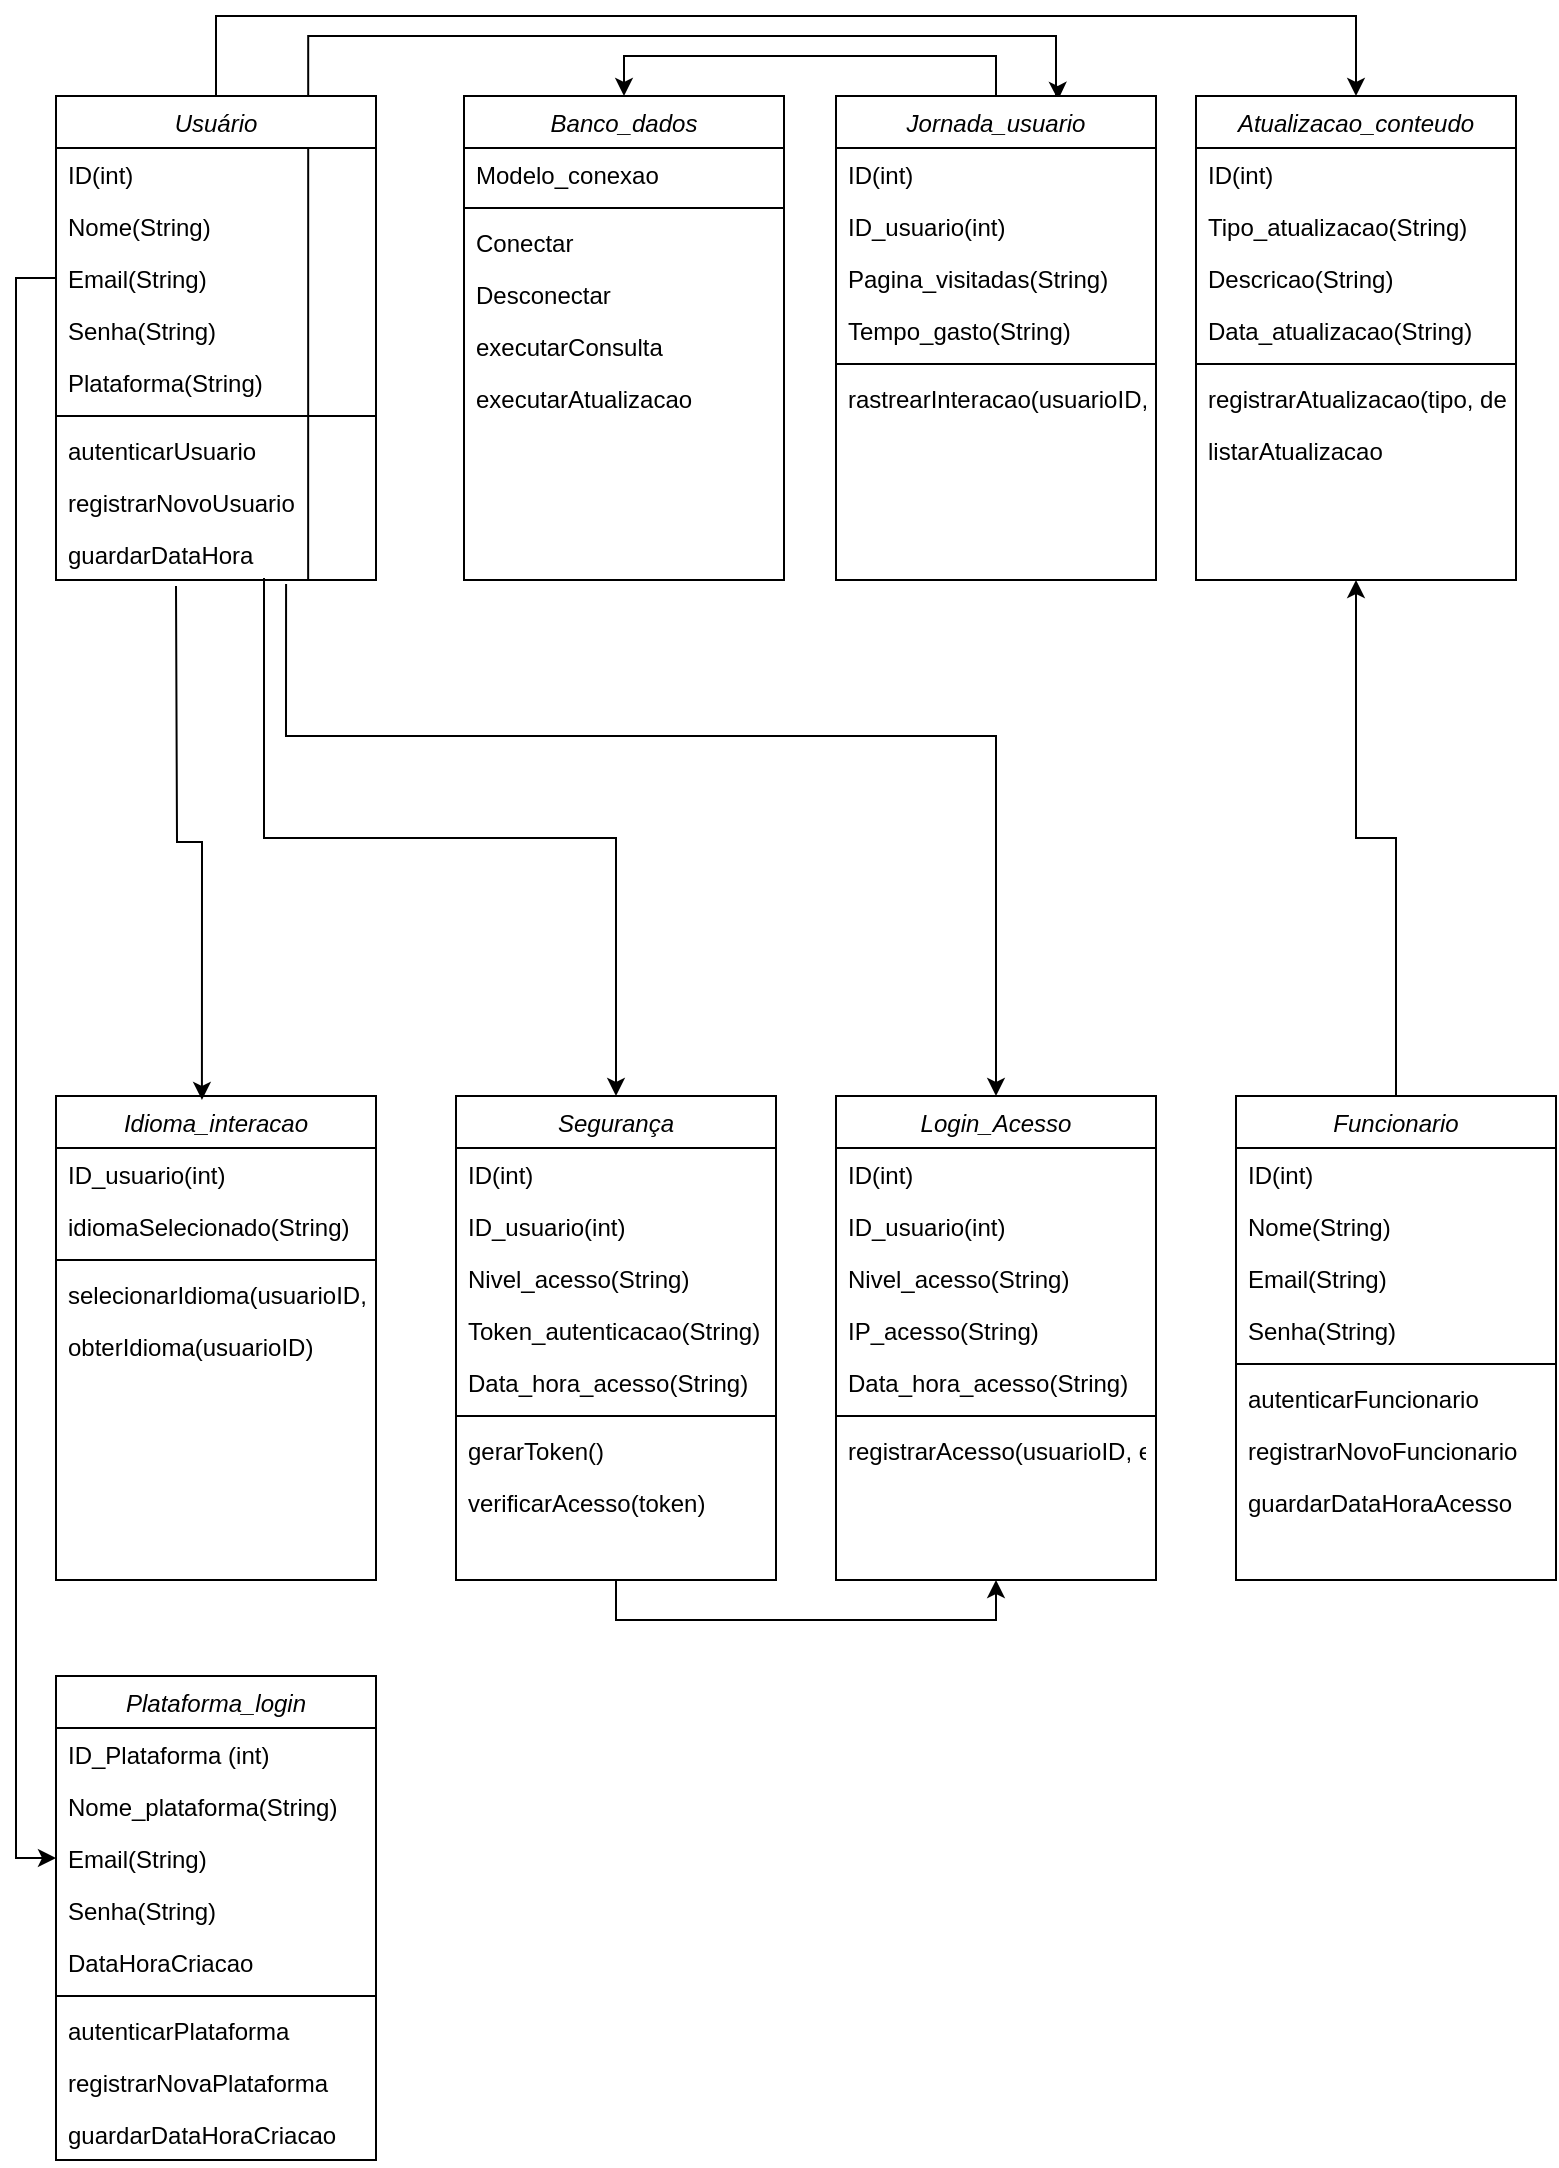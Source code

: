 <mxfile version="22.0.2" type="device">
  <diagram id="C5RBs43oDa-KdzZeNtuy" name="Page-1">
    <mxGraphModel dx="1912" dy="1125" grid="1" gridSize="10" guides="1" tooltips="1" connect="1" arrows="1" fold="1" page="1" pageScale="1" pageWidth="827" pageHeight="1169" math="0" shadow="0">
      <root>
        <mxCell id="WIyWlLk6GJQsqaUBKTNV-0" />
        <mxCell id="WIyWlLk6GJQsqaUBKTNV-1" parent="WIyWlLk6GJQsqaUBKTNV-0" />
        <mxCell id="vO6bte5P6fVaf8OraEw8-71" style="edgeStyle=orthogonalEdgeStyle;rounded=0;orthogonalLoop=1;jettySize=auto;html=1;entryX=0.5;entryY=0;entryDx=0;entryDy=0;exitX=0.5;exitY=0;exitDx=0;exitDy=0;" edge="1" parent="WIyWlLk6GJQsqaUBKTNV-1" source="zkfFHV4jXpPFQw0GAbJ--0" target="vO6bte5P6fVaf8OraEw8-35">
          <mxGeometry relative="1" as="geometry">
            <Array as="points">
              <mxPoint x="130" y="30" />
              <mxPoint x="700" y="30" />
            </Array>
          </mxGeometry>
        </mxCell>
        <mxCell id="vO6bte5P6fVaf8OraEw8-72" style="edgeStyle=orthogonalEdgeStyle;rounded=0;orthogonalLoop=1;jettySize=auto;html=1;entryX=0.694;entryY=0.008;entryDx=0;entryDy=0;exitX=0.788;exitY=1;exitDx=0;exitDy=0;exitPerimeter=0;entryPerimeter=0;" edge="1" parent="WIyWlLk6GJQsqaUBKTNV-1" source="vO6bte5P6fVaf8OraEw8-12" target="vO6bte5P6fVaf8OraEw8-25">
          <mxGeometry relative="1" as="geometry">
            <Array as="points">
              <mxPoint x="176" y="40" />
              <mxPoint x="550" y="40" />
              <mxPoint x="550" y="70" />
              <mxPoint x="551" y="70" />
            </Array>
          </mxGeometry>
        </mxCell>
        <mxCell id="vO6bte5P6fVaf8OraEw8-74" style="edgeStyle=orthogonalEdgeStyle;rounded=0;orthogonalLoop=1;jettySize=auto;html=1;entryX=0.5;entryY=0;entryDx=0;entryDy=0;exitX=0.65;exitY=0.962;exitDx=0;exitDy=0;exitPerimeter=0;" edge="1" parent="WIyWlLk6GJQsqaUBKTNV-1" source="vO6bte5P6fVaf8OraEw8-12" target="vO6bte5P6fVaf8OraEw8-53">
          <mxGeometry relative="1" as="geometry" />
        </mxCell>
        <mxCell id="vO6bte5P6fVaf8OraEw8-77" style="edgeStyle=orthogonalEdgeStyle;rounded=0;orthogonalLoop=1;jettySize=auto;html=1;entryX=0.5;entryY=0;entryDx=0;entryDy=0;exitX=0.719;exitY=1.077;exitDx=0;exitDy=0;exitPerimeter=0;" edge="1" parent="WIyWlLk6GJQsqaUBKTNV-1" source="vO6bte5P6fVaf8OraEw8-12" target="vO6bte5P6fVaf8OraEw8-62">
          <mxGeometry relative="1" as="geometry">
            <Array as="points">
              <mxPoint x="165" y="390" />
              <mxPoint x="520" y="390" />
            </Array>
          </mxGeometry>
        </mxCell>
        <mxCell id="zkfFHV4jXpPFQw0GAbJ--0" value="Usuário" style="swimlane;fontStyle=2;align=center;verticalAlign=top;childLayout=stackLayout;horizontal=1;startSize=26;horizontalStack=0;resizeParent=1;resizeLast=0;collapsible=1;marginBottom=0;rounded=0;shadow=0;strokeWidth=1;" parent="WIyWlLk6GJQsqaUBKTNV-1" vertex="1">
          <mxGeometry x="50" y="70" width="160" height="242" as="geometry">
            <mxRectangle x="220" y="120" width="160" height="26" as="alternateBounds" />
          </mxGeometry>
        </mxCell>
        <mxCell id="zkfFHV4jXpPFQw0GAbJ--1" value="ID(int)" style="text;align=left;verticalAlign=top;spacingLeft=4;spacingRight=4;overflow=hidden;rotatable=0;points=[[0,0.5],[1,0.5]];portConstraint=eastwest;" parent="zkfFHV4jXpPFQw0GAbJ--0" vertex="1">
          <mxGeometry y="26" width="160" height="26" as="geometry" />
        </mxCell>
        <mxCell id="zkfFHV4jXpPFQw0GAbJ--2" value="Nome(String)" style="text;align=left;verticalAlign=top;spacingLeft=4;spacingRight=4;overflow=hidden;rotatable=0;points=[[0,0.5],[1,0.5]];portConstraint=eastwest;rounded=0;shadow=0;html=0;" parent="zkfFHV4jXpPFQw0GAbJ--0" vertex="1">
          <mxGeometry y="52" width="160" height="26" as="geometry" />
        </mxCell>
        <mxCell id="zkfFHV4jXpPFQw0GAbJ--3" value="Email(String)" style="text;align=left;verticalAlign=top;spacingLeft=4;spacingRight=4;overflow=hidden;rotatable=0;points=[[0,0.5],[1,0.5]];portConstraint=eastwest;rounded=0;shadow=0;html=0;" parent="zkfFHV4jXpPFQw0GAbJ--0" vertex="1">
          <mxGeometry y="78" width="160" height="26" as="geometry" />
        </mxCell>
        <mxCell id="zkfFHV4jXpPFQw0GAbJ--5" value="Senha(String)" style="text;align=left;verticalAlign=top;spacingLeft=4;spacingRight=4;overflow=hidden;rotatable=0;points=[[0,0.5],[1,0.5]];portConstraint=eastwest;" parent="zkfFHV4jXpPFQw0GAbJ--0" vertex="1">
          <mxGeometry y="104" width="160" height="26" as="geometry" />
        </mxCell>
        <mxCell id="vO6bte5P6fVaf8OraEw8-0" value="Plataforma(String)" style="text;align=left;verticalAlign=top;spacingLeft=4;spacingRight=4;overflow=hidden;rotatable=0;points=[[0,0.5],[1,0.5]];portConstraint=eastwest;" vertex="1" parent="zkfFHV4jXpPFQw0GAbJ--0">
          <mxGeometry y="130" width="160" height="26" as="geometry" />
        </mxCell>
        <mxCell id="zkfFHV4jXpPFQw0GAbJ--4" value="" style="line;html=1;strokeWidth=1;align=left;verticalAlign=middle;spacingTop=-1;spacingLeft=3;spacingRight=3;rotatable=0;labelPosition=right;points=[];portConstraint=eastwest;" parent="zkfFHV4jXpPFQw0GAbJ--0" vertex="1">
          <mxGeometry y="156" width="160" height="8" as="geometry" />
        </mxCell>
        <mxCell id="vO6bte5P6fVaf8OraEw8-1" value="autenticarUsuario" style="text;align=left;verticalAlign=top;spacingLeft=4;spacingRight=4;overflow=hidden;rotatable=0;points=[[0,0.5],[1,0.5]];portConstraint=eastwest;" vertex="1" parent="zkfFHV4jXpPFQw0GAbJ--0">
          <mxGeometry y="164" width="160" height="26" as="geometry" />
        </mxCell>
        <mxCell id="vO6bte5P6fVaf8OraEw8-2" value="registrarNovoUsuario" style="text;align=left;verticalAlign=top;spacingLeft=4;spacingRight=4;overflow=hidden;rotatable=0;points=[[0,0.5],[1,0.5]];portConstraint=eastwest;" vertex="1" parent="zkfFHV4jXpPFQw0GAbJ--0">
          <mxGeometry y="190" width="160" height="26" as="geometry" />
        </mxCell>
        <mxCell id="vO6bte5P6fVaf8OraEw8-12" value="guardarDataHora" style="text;align=left;verticalAlign=top;spacingLeft=4;spacingRight=4;overflow=hidden;rotatable=0;points=[[0,0.5],[1,0.5]];portConstraint=eastwest;" vertex="1" parent="zkfFHV4jXpPFQw0GAbJ--0">
          <mxGeometry y="216" width="160" height="26" as="geometry" />
        </mxCell>
        <mxCell id="vO6bte5P6fVaf8OraEw8-13" value="Banco_dados" style="swimlane;fontStyle=2;align=center;verticalAlign=top;childLayout=stackLayout;horizontal=1;startSize=26;horizontalStack=0;resizeParent=1;resizeLast=0;collapsible=1;marginBottom=0;rounded=0;shadow=0;strokeWidth=1;" vertex="1" parent="WIyWlLk6GJQsqaUBKTNV-1">
          <mxGeometry x="254" y="70" width="160" height="242" as="geometry">
            <mxRectangle x="220" y="120" width="160" height="26" as="alternateBounds" />
          </mxGeometry>
        </mxCell>
        <mxCell id="vO6bte5P6fVaf8OraEw8-14" value="Modelo_conexao" style="text;align=left;verticalAlign=top;spacingLeft=4;spacingRight=4;overflow=hidden;rotatable=0;points=[[0,0.5],[1,0.5]];portConstraint=eastwest;" vertex="1" parent="vO6bte5P6fVaf8OraEw8-13">
          <mxGeometry y="26" width="160" height="26" as="geometry" />
        </mxCell>
        <mxCell id="vO6bte5P6fVaf8OraEw8-19" value="" style="line;html=1;strokeWidth=1;align=left;verticalAlign=middle;spacingTop=-1;spacingLeft=3;spacingRight=3;rotatable=0;labelPosition=right;points=[];portConstraint=eastwest;" vertex="1" parent="vO6bte5P6fVaf8OraEw8-13">
          <mxGeometry y="52" width="160" height="8" as="geometry" />
        </mxCell>
        <mxCell id="vO6bte5P6fVaf8OraEw8-20" value="Conectar" style="text;align=left;verticalAlign=top;spacingLeft=4;spacingRight=4;overflow=hidden;rotatable=0;points=[[0,0.5],[1,0.5]];portConstraint=eastwest;" vertex="1" parent="vO6bte5P6fVaf8OraEw8-13">
          <mxGeometry y="60" width="160" height="26" as="geometry" />
        </mxCell>
        <mxCell id="vO6bte5P6fVaf8OraEw8-21" value="Desconectar" style="text;align=left;verticalAlign=top;spacingLeft=4;spacingRight=4;overflow=hidden;rotatable=0;points=[[0,0.5],[1,0.5]];portConstraint=eastwest;" vertex="1" parent="vO6bte5P6fVaf8OraEw8-13">
          <mxGeometry y="86" width="160" height="26" as="geometry" />
        </mxCell>
        <mxCell id="vO6bte5P6fVaf8OraEw8-22" value="executarConsulta" style="text;align=left;verticalAlign=top;spacingLeft=4;spacingRight=4;overflow=hidden;rotatable=0;points=[[0,0.5],[1,0.5]];portConstraint=eastwest;" vertex="1" parent="vO6bte5P6fVaf8OraEw8-13">
          <mxGeometry y="112" width="160" height="26" as="geometry" />
        </mxCell>
        <mxCell id="vO6bte5P6fVaf8OraEw8-23" value="executarAtualizacao" style="text;align=left;verticalAlign=top;spacingLeft=4;spacingRight=4;overflow=hidden;rotatable=0;points=[[0,0.5],[1,0.5]];portConstraint=eastwest;" vertex="1" parent="vO6bte5P6fVaf8OraEw8-13">
          <mxGeometry y="138" width="160" height="26" as="geometry" />
        </mxCell>
        <mxCell id="vO6bte5P6fVaf8OraEw8-76" style="edgeStyle=orthogonalEdgeStyle;rounded=0;orthogonalLoop=1;jettySize=auto;html=1;entryX=0.5;entryY=0;entryDx=0;entryDy=0;exitX=0.5;exitY=0;exitDx=0;exitDy=0;" edge="1" parent="WIyWlLk6GJQsqaUBKTNV-1" source="vO6bte5P6fVaf8OraEw8-25" target="vO6bte5P6fVaf8OraEw8-13">
          <mxGeometry relative="1" as="geometry" />
        </mxCell>
        <mxCell id="vO6bte5P6fVaf8OraEw8-25" value="Jornada_usuario" style="swimlane;fontStyle=2;align=center;verticalAlign=top;childLayout=stackLayout;horizontal=1;startSize=26;horizontalStack=0;resizeParent=1;resizeLast=0;collapsible=1;marginBottom=0;rounded=0;shadow=0;strokeWidth=1;" vertex="1" parent="WIyWlLk6GJQsqaUBKTNV-1">
          <mxGeometry x="440" y="70" width="160" height="242" as="geometry">
            <mxRectangle x="220" y="120" width="160" height="26" as="alternateBounds" />
          </mxGeometry>
        </mxCell>
        <mxCell id="vO6bte5P6fVaf8OraEw8-26" value="ID(int)" style="text;align=left;verticalAlign=top;spacingLeft=4;spacingRight=4;overflow=hidden;rotatable=0;points=[[0,0.5],[1,0.5]];portConstraint=eastwest;" vertex="1" parent="vO6bte5P6fVaf8OraEw8-25">
          <mxGeometry y="26" width="160" height="26" as="geometry" />
        </mxCell>
        <mxCell id="vO6bte5P6fVaf8OraEw8-32" value="ID_usuario(int)" style="text;align=left;verticalAlign=top;spacingLeft=4;spacingRight=4;overflow=hidden;rotatable=0;points=[[0,0.5],[1,0.5]];portConstraint=eastwest;" vertex="1" parent="vO6bte5P6fVaf8OraEw8-25">
          <mxGeometry y="52" width="160" height="26" as="geometry" />
        </mxCell>
        <mxCell id="vO6bte5P6fVaf8OraEw8-33" value="Pagina_visitadas(String)" style="text;align=left;verticalAlign=top;spacingLeft=4;spacingRight=4;overflow=hidden;rotatable=0;points=[[0,0.5],[1,0.5]];portConstraint=eastwest;" vertex="1" parent="vO6bte5P6fVaf8OraEw8-25">
          <mxGeometry y="78" width="160" height="26" as="geometry" />
        </mxCell>
        <mxCell id="vO6bte5P6fVaf8OraEw8-34" value="Tempo_gasto(String)" style="text;align=left;verticalAlign=top;spacingLeft=4;spacingRight=4;overflow=hidden;rotatable=0;points=[[0,0.5],[1,0.5]];portConstraint=eastwest;" vertex="1" parent="vO6bte5P6fVaf8OraEw8-25">
          <mxGeometry y="104" width="160" height="26" as="geometry" />
        </mxCell>
        <mxCell id="vO6bte5P6fVaf8OraEw8-27" value="" style="line;html=1;strokeWidth=1;align=left;verticalAlign=middle;spacingTop=-1;spacingLeft=3;spacingRight=3;rotatable=0;labelPosition=right;points=[];portConstraint=eastwest;" vertex="1" parent="vO6bte5P6fVaf8OraEw8-25">
          <mxGeometry y="130" width="160" height="8" as="geometry" />
        </mxCell>
        <mxCell id="vO6bte5P6fVaf8OraEw8-28" value="rastrearInteracao(usuarioID, paginaVisitada, tempoGasto)" style="text;align=left;verticalAlign=top;spacingLeft=4;spacingRight=4;overflow=hidden;rotatable=0;points=[[0,0.5],[1,0.5]];portConstraint=eastwest;" vertex="1" parent="vO6bte5P6fVaf8OraEw8-25">
          <mxGeometry y="138" width="160" height="26" as="geometry" />
        </mxCell>
        <mxCell id="vO6bte5P6fVaf8OraEw8-35" value="Atualizacao_conteudo" style="swimlane;fontStyle=2;align=center;verticalAlign=top;childLayout=stackLayout;horizontal=1;startSize=26;horizontalStack=0;resizeParent=1;resizeLast=0;collapsible=1;marginBottom=0;rounded=0;shadow=0;strokeWidth=1;" vertex="1" parent="WIyWlLk6GJQsqaUBKTNV-1">
          <mxGeometry x="620" y="70" width="160" height="242" as="geometry">
            <mxRectangle x="220" y="120" width="160" height="26" as="alternateBounds" />
          </mxGeometry>
        </mxCell>
        <mxCell id="vO6bte5P6fVaf8OraEw8-36" value="ID(int)" style="text;align=left;verticalAlign=top;spacingLeft=4;spacingRight=4;overflow=hidden;rotatable=0;points=[[0,0.5],[1,0.5]];portConstraint=eastwest;" vertex="1" parent="vO6bte5P6fVaf8OraEw8-35">
          <mxGeometry y="26" width="160" height="26" as="geometry" />
        </mxCell>
        <mxCell id="vO6bte5P6fVaf8OraEw8-37" value="Tipo_atualizacao(String)" style="text;align=left;verticalAlign=top;spacingLeft=4;spacingRight=4;overflow=hidden;rotatable=0;points=[[0,0.5],[1,0.5]];portConstraint=eastwest;" vertex="1" parent="vO6bte5P6fVaf8OraEw8-35">
          <mxGeometry y="52" width="160" height="26" as="geometry" />
        </mxCell>
        <mxCell id="vO6bte5P6fVaf8OraEw8-38" value="Descricao(String)" style="text;align=left;verticalAlign=top;spacingLeft=4;spacingRight=4;overflow=hidden;rotatable=0;points=[[0,0.5],[1,0.5]];portConstraint=eastwest;" vertex="1" parent="vO6bte5P6fVaf8OraEw8-35">
          <mxGeometry y="78" width="160" height="26" as="geometry" />
        </mxCell>
        <mxCell id="vO6bte5P6fVaf8OraEw8-39" value="Data_atualizacao(String)" style="text;align=left;verticalAlign=top;spacingLeft=4;spacingRight=4;overflow=hidden;rotatable=0;points=[[0,0.5],[1,0.5]];portConstraint=eastwest;" vertex="1" parent="vO6bte5P6fVaf8OraEw8-35">
          <mxGeometry y="104" width="160" height="26" as="geometry" />
        </mxCell>
        <mxCell id="vO6bte5P6fVaf8OraEw8-40" value="" style="line;html=1;strokeWidth=1;align=left;verticalAlign=middle;spacingTop=-1;spacingLeft=3;spacingRight=3;rotatable=0;labelPosition=right;points=[];portConstraint=eastwest;" vertex="1" parent="vO6bte5P6fVaf8OraEw8-35">
          <mxGeometry y="130" width="160" height="8" as="geometry" />
        </mxCell>
        <mxCell id="vO6bte5P6fVaf8OraEw8-41" value="registrarAtualizacao(tipo, descricao)" style="text;align=left;verticalAlign=top;spacingLeft=4;spacingRight=4;overflow=hidden;rotatable=0;points=[[0,0.5],[1,0.5]];portConstraint=eastwest;" vertex="1" parent="vO6bte5P6fVaf8OraEw8-35">
          <mxGeometry y="138" width="160" height="26" as="geometry" />
        </mxCell>
        <mxCell id="vO6bte5P6fVaf8OraEw8-42" value="listarAtualizacao" style="text;align=left;verticalAlign=top;spacingLeft=4;spacingRight=4;overflow=hidden;rotatable=0;points=[[0,0.5],[1,0.5]];portConstraint=eastwest;" vertex="1" parent="vO6bte5P6fVaf8OraEw8-35">
          <mxGeometry y="164" width="160" height="26" as="geometry" />
        </mxCell>
        <mxCell id="vO6bte5P6fVaf8OraEw8-43" value="Idioma_interacao" style="swimlane;fontStyle=2;align=center;verticalAlign=top;childLayout=stackLayout;horizontal=1;startSize=26;horizontalStack=0;resizeParent=1;resizeLast=0;collapsible=1;marginBottom=0;rounded=0;shadow=0;strokeWidth=1;" vertex="1" parent="WIyWlLk6GJQsqaUBKTNV-1">
          <mxGeometry x="50" y="570" width="160" height="242" as="geometry">
            <mxRectangle x="220" y="120" width="160" height="26" as="alternateBounds" />
          </mxGeometry>
        </mxCell>
        <mxCell id="vO6bte5P6fVaf8OraEw8-44" value="ID_usuario(int)" style="text;align=left;verticalAlign=top;spacingLeft=4;spacingRight=4;overflow=hidden;rotatable=0;points=[[0,0.5],[1,0.5]];portConstraint=eastwest;" vertex="1" parent="vO6bte5P6fVaf8OraEw8-43">
          <mxGeometry y="26" width="160" height="26" as="geometry" />
        </mxCell>
        <mxCell id="vO6bte5P6fVaf8OraEw8-45" value="idiomaSelecionado(String)" style="text;align=left;verticalAlign=top;spacingLeft=4;spacingRight=4;overflow=hidden;rotatable=0;points=[[0,0.5],[1,0.5]];portConstraint=eastwest;rounded=0;shadow=0;html=0;" vertex="1" parent="vO6bte5P6fVaf8OraEw8-43">
          <mxGeometry y="52" width="160" height="26" as="geometry" />
        </mxCell>
        <mxCell id="vO6bte5P6fVaf8OraEw8-49" value="" style="line;html=1;strokeWidth=1;align=left;verticalAlign=middle;spacingTop=-1;spacingLeft=3;spacingRight=3;rotatable=0;labelPosition=right;points=[];portConstraint=eastwest;" vertex="1" parent="vO6bte5P6fVaf8OraEw8-43">
          <mxGeometry y="78" width="160" height="8" as="geometry" />
        </mxCell>
        <mxCell id="vO6bte5P6fVaf8OraEw8-50" value="selecionarIdioma(usuarioID, idioma)" style="text;align=left;verticalAlign=top;spacingLeft=4;spacingRight=4;overflow=hidden;rotatable=0;points=[[0,0.5],[1,0.5]];portConstraint=eastwest;" vertex="1" parent="vO6bte5P6fVaf8OraEw8-43">
          <mxGeometry y="86" width="160" height="26" as="geometry" />
        </mxCell>
        <mxCell id="vO6bte5P6fVaf8OraEw8-51" value="obterIdioma(usuarioID)" style="text;align=left;verticalAlign=top;spacingLeft=4;spacingRight=4;overflow=hidden;rotatable=0;points=[[0,0.5],[1,0.5]];portConstraint=eastwest;" vertex="1" parent="vO6bte5P6fVaf8OraEw8-43">
          <mxGeometry y="112" width="160" height="26" as="geometry" />
        </mxCell>
        <mxCell id="vO6bte5P6fVaf8OraEw8-75" style="edgeStyle=orthogonalEdgeStyle;rounded=0;orthogonalLoop=1;jettySize=auto;html=1;entryX=0.5;entryY=1;entryDx=0;entryDy=0;exitX=0.5;exitY=1;exitDx=0;exitDy=0;" edge="1" parent="WIyWlLk6GJQsqaUBKTNV-1" source="vO6bte5P6fVaf8OraEw8-53" target="vO6bte5P6fVaf8OraEw8-62">
          <mxGeometry relative="1" as="geometry" />
        </mxCell>
        <mxCell id="vO6bte5P6fVaf8OraEw8-53" value="Segurança" style="swimlane;fontStyle=2;align=center;verticalAlign=top;childLayout=stackLayout;horizontal=1;startSize=26;horizontalStack=0;resizeParent=1;resizeLast=0;collapsible=1;marginBottom=0;rounded=0;shadow=0;strokeWidth=1;" vertex="1" parent="WIyWlLk6GJQsqaUBKTNV-1">
          <mxGeometry x="250" y="570" width="160" height="242" as="geometry">
            <mxRectangle x="220" y="120" width="160" height="26" as="alternateBounds" />
          </mxGeometry>
        </mxCell>
        <mxCell id="vO6bte5P6fVaf8OraEw8-54" value="ID(int)" style="text;align=left;verticalAlign=top;spacingLeft=4;spacingRight=4;overflow=hidden;rotatable=0;points=[[0,0.5],[1,0.5]];portConstraint=eastwest;" vertex="1" parent="vO6bte5P6fVaf8OraEw8-53">
          <mxGeometry y="26" width="160" height="26" as="geometry" />
        </mxCell>
        <mxCell id="vO6bte5P6fVaf8OraEw8-55" value="ID_usuario(int)" style="text;align=left;verticalAlign=top;spacingLeft=4;spacingRight=4;overflow=hidden;rotatable=0;points=[[0,0.5],[1,0.5]];portConstraint=eastwest;rounded=0;shadow=0;html=0;" vertex="1" parent="vO6bte5P6fVaf8OraEw8-53">
          <mxGeometry y="52" width="160" height="26" as="geometry" />
        </mxCell>
        <mxCell id="vO6bte5P6fVaf8OraEw8-59" value="Nivel_acesso(String)" style="text;align=left;verticalAlign=top;spacingLeft=4;spacingRight=4;overflow=hidden;rotatable=0;points=[[0,0.5],[1,0.5]];portConstraint=eastwest;rounded=0;shadow=0;html=0;" vertex="1" parent="vO6bte5P6fVaf8OraEw8-53">
          <mxGeometry y="78" width="160" height="26" as="geometry" />
        </mxCell>
        <mxCell id="vO6bte5P6fVaf8OraEw8-60" value="Token_autenticacao(String)" style="text;align=left;verticalAlign=top;spacingLeft=4;spacingRight=4;overflow=hidden;rotatable=0;points=[[0,0.5],[1,0.5]];portConstraint=eastwest;rounded=0;shadow=0;html=0;" vertex="1" parent="vO6bte5P6fVaf8OraEw8-53">
          <mxGeometry y="104" width="160" height="26" as="geometry" />
        </mxCell>
        <mxCell id="vO6bte5P6fVaf8OraEw8-61" value="Data_hora_acesso(String)" style="text;align=left;verticalAlign=top;spacingLeft=4;spacingRight=4;overflow=hidden;rotatable=0;points=[[0,0.5],[1,0.5]];portConstraint=eastwest;rounded=0;shadow=0;html=0;" vertex="1" parent="vO6bte5P6fVaf8OraEw8-53">
          <mxGeometry y="130" width="160" height="26" as="geometry" />
        </mxCell>
        <mxCell id="vO6bte5P6fVaf8OraEw8-56" value="" style="line;html=1;strokeWidth=1;align=left;verticalAlign=middle;spacingTop=-1;spacingLeft=3;spacingRight=3;rotatable=0;labelPosition=right;points=[];portConstraint=eastwest;" vertex="1" parent="vO6bte5P6fVaf8OraEw8-53">
          <mxGeometry y="156" width="160" height="8" as="geometry" />
        </mxCell>
        <mxCell id="vO6bte5P6fVaf8OraEw8-57" value="gerarToken()" style="text;align=left;verticalAlign=top;spacingLeft=4;spacingRight=4;overflow=hidden;rotatable=0;points=[[0,0.5],[1,0.5]];portConstraint=eastwest;" vertex="1" parent="vO6bte5P6fVaf8OraEw8-53">
          <mxGeometry y="164" width="160" height="26" as="geometry" />
        </mxCell>
        <mxCell id="vO6bte5P6fVaf8OraEw8-58" value="verificarAcesso(token)" style="text;align=left;verticalAlign=top;spacingLeft=4;spacingRight=4;overflow=hidden;rotatable=0;points=[[0,0.5],[1,0.5]];portConstraint=eastwest;" vertex="1" parent="vO6bte5P6fVaf8OraEw8-53">
          <mxGeometry y="190" width="160" height="26" as="geometry" />
        </mxCell>
        <mxCell id="vO6bte5P6fVaf8OraEw8-62" value="Login_Acesso" style="swimlane;fontStyle=2;align=center;verticalAlign=top;childLayout=stackLayout;horizontal=1;startSize=26;horizontalStack=0;resizeParent=1;resizeLast=0;collapsible=1;marginBottom=0;rounded=0;shadow=0;strokeWidth=1;" vertex="1" parent="WIyWlLk6GJQsqaUBKTNV-1">
          <mxGeometry x="440" y="570" width="160" height="242" as="geometry">
            <mxRectangle x="220" y="120" width="160" height="26" as="alternateBounds" />
          </mxGeometry>
        </mxCell>
        <mxCell id="vO6bte5P6fVaf8OraEw8-63" value="ID(int)" style="text;align=left;verticalAlign=top;spacingLeft=4;spacingRight=4;overflow=hidden;rotatable=0;points=[[0,0.5],[1,0.5]];portConstraint=eastwest;" vertex="1" parent="vO6bte5P6fVaf8OraEw8-62">
          <mxGeometry y="26" width="160" height="26" as="geometry" />
        </mxCell>
        <mxCell id="vO6bte5P6fVaf8OraEw8-64" value="ID_usuario(int)" style="text;align=left;verticalAlign=top;spacingLeft=4;spacingRight=4;overflow=hidden;rotatable=0;points=[[0,0.5],[1,0.5]];portConstraint=eastwest;rounded=0;shadow=0;html=0;" vertex="1" parent="vO6bte5P6fVaf8OraEw8-62">
          <mxGeometry y="52" width="160" height="26" as="geometry" />
        </mxCell>
        <mxCell id="vO6bte5P6fVaf8OraEw8-65" value="Nivel_acesso(String)" style="text;align=left;verticalAlign=top;spacingLeft=4;spacingRight=4;overflow=hidden;rotatable=0;points=[[0,0.5],[1,0.5]];portConstraint=eastwest;rounded=0;shadow=0;html=0;" vertex="1" parent="vO6bte5P6fVaf8OraEw8-62">
          <mxGeometry y="78" width="160" height="26" as="geometry" />
        </mxCell>
        <mxCell id="vO6bte5P6fVaf8OraEw8-66" value="IP_acesso(String)" style="text;align=left;verticalAlign=top;spacingLeft=4;spacingRight=4;overflow=hidden;rotatable=0;points=[[0,0.5],[1,0.5]];portConstraint=eastwest;rounded=0;shadow=0;html=0;" vertex="1" parent="vO6bte5P6fVaf8OraEw8-62">
          <mxGeometry y="104" width="160" height="26" as="geometry" />
        </mxCell>
        <mxCell id="vO6bte5P6fVaf8OraEw8-67" value="Data_hora_acesso(String)" style="text;align=left;verticalAlign=top;spacingLeft=4;spacingRight=4;overflow=hidden;rotatable=0;points=[[0,0.5],[1,0.5]];portConstraint=eastwest;rounded=0;shadow=0;html=0;" vertex="1" parent="vO6bte5P6fVaf8OraEw8-62">
          <mxGeometry y="130" width="160" height="26" as="geometry" />
        </mxCell>
        <mxCell id="vO6bte5P6fVaf8OraEw8-68" value="" style="line;html=1;strokeWidth=1;align=left;verticalAlign=middle;spacingTop=-1;spacingLeft=3;spacingRight=3;rotatable=0;labelPosition=right;points=[];portConstraint=eastwest;" vertex="1" parent="vO6bte5P6fVaf8OraEw8-62">
          <mxGeometry y="156" width="160" height="8" as="geometry" />
        </mxCell>
        <mxCell id="vO6bte5P6fVaf8OraEw8-69" value="registrarAcesso(usuarioID, enderecoIP)" style="text;align=left;verticalAlign=top;spacingLeft=4;spacingRight=4;overflow=hidden;rotatable=0;points=[[0,0.5],[1,0.5]];portConstraint=eastwest;" vertex="1" parent="vO6bte5P6fVaf8OraEw8-62">
          <mxGeometry y="164" width="160" height="26" as="geometry" />
        </mxCell>
        <mxCell id="vO6bte5P6fVaf8OraEw8-73" style="edgeStyle=orthogonalEdgeStyle;rounded=0;orthogonalLoop=1;jettySize=auto;html=1;entryX=0.456;entryY=0.008;entryDx=0;entryDy=0;entryPerimeter=0;" edge="1" parent="WIyWlLk6GJQsqaUBKTNV-1" target="vO6bte5P6fVaf8OraEw8-43">
          <mxGeometry relative="1" as="geometry">
            <mxPoint x="110" y="315" as="sourcePoint" />
          </mxGeometry>
        </mxCell>
        <mxCell id="vO6bte5P6fVaf8OraEw8-88" style="edgeStyle=orthogonalEdgeStyle;rounded=0;orthogonalLoop=1;jettySize=auto;html=1;entryX=0.5;entryY=1;entryDx=0;entryDy=0;" edge="1" parent="WIyWlLk6GJQsqaUBKTNV-1" source="vO6bte5P6fVaf8OraEw8-78" target="vO6bte5P6fVaf8OraEw8-35">
          <mxGeometry relative="1" as="geometry" />
        </mxCell>
        <mxCell id="vO6bte5P6fVaf8OraEw8-78" value="Funcionario" style="swimlane;fontStyle=2;align=center;verticalAlign=top;childLayout=stackLayout;horizontal=1;startSize=26;horizontalStack=0;resizeParent=1;resizeLast=0;collapsible=1;marginBottom=0;rounded=0;shadow=0;strokeWidth=1;" vertex="1" parent="WIyWlLk6GJQsqaUBKTNV-1">
          <mxGeometry x="640" y="570" width="160" height="242" as="geometry">
            <mxRectangle x="220" y="120" width="160" height="26" as="alternateBounds" />
          </mxGeometry>
        </mxCell>
        <mxCell id="vO6bte5P6fVaf8OraEw8-79" value="ID(int)" style="text;align=left;verticalAlign=top;spacingLeft=4;spacingRight=4;overflow=hidden;rotatable=0;points=[[0,0.5],[1,0.5]];portConstraint=eastwest;" vertex="1" parent="vO6bte5P6fVaf8OraEw8-78">
          <mxGeometry y="26" width="160" height="26" as="geometry" />
        </mxCell>
        <mxCell id="vO6bte5P6fVaf8OraEw8-80" value="Nome(String)" style="text;align=left;verticalAlign=top;spacingLeft=4;spacingRight=4;overflow=hidden;rotatable=0;points=[[0,0.5],[1,0.5]];portConstraint=eastwest;rounded=0;shadow=0;html=0;" vertex="1" parent="vO6bte5P6fVaf8OraEw8-78">
          <mxGeometry y="52" width="160" height="26" as="geometry" />
        </mxCell>
        <mxCell id="vO6bte5P6fVaf8OraEw8-81" value="Email(String)" style="text;align=left;verticalAlign=top;spacingLeft=4;spacingRight=4;overflow=hidden;rotatable=0;points=[[0,0.5],[1,0.5]];portConstraint=eastwest;rounded=0;shadow=0;html=0;" vertex="1" parent="vO6bte5P6fVaf8OraEw8-78">
          <mxGeometry y="78" width="160" height="26" as="geometry" />
        </mxCell>
        <mxCell id="vO6bte5P6fVaf8OraEw8-82" value="Senha(String)" style="text;align=left;verticalAlign=top;spacingLeft=4;spacingRight=4;overflow=hidden;rotatable=0;points=[[0,0.5],[1,0.5]];portConstraint=eastwest;" vertex="1" parent="vO6bte5P6fVaf8OraEw8-78">
          <mxGeometry y="104" width="160" height="26" as="geometry" />
        </mxCell>
        <mxCell id="vO6bte5P6fVaf8OraEw8-84" value="" style="line;html=1;strokeWidth=1;align=left;verticalAlign=middle;spacingTop=-1;spacingLeft=3;spacingRight=3;rotatable=0;labelPosition=right;points=[];portConstraint=eastwest;" vertex="1" parent="vO6bte5P6fVaf8OraEw8-78">
          <mxGeometry y="130" width="160" height="8" as="geometry" />
        </mxCell>
        <mxCell id="vO6bte5P6fVaf8OraEw8-85" value="autenticarFuncionario" style="text;align=left;verticalAlign=top;spacingLeft=4;spacingRight=4;overflow=hidden;rotatable=0;points=[[0,0.5],[1,0.5]];portConstraint=eastwest;" vertex="1" parent="vO6bte5P6fVaf8OraEw8-78">
          <mxGeometry y="138" width="160" height="26" as="geometry" />
        </mxCell>
        <mxCell id="vO6bte5P6fVaf8OraEw8-86" value="registrarNovoFuncionario" style="text;align=left;verticalAlign=top;spacingLeft=4;spacingRight=4;overflow=hidden;rotatable=0;points=[[0,0.5],[1,0.5]];portConstraint=eastwest;" vertex="1" parent="vO6bte5P6fVaf8OraEw8-78">
          <mxGeometry y="164" width="160" height="26" as="geometry" />
        </mxCell>
        <mxCell id="vO6bte5P6fVaf8OraEw8-87" value="guardarDataHoraAcesso" style="text;align=left;verticalAlign=top;spacingLeft=4;spacingRight=4;overflow=hidden;rotatable=0;points=[[0,0.5],[1,0.5]];portConstraint=eastwest;" vertex="1" parent="vO6bte5P6fVaf8OraEw8-78">
          <mxGeometry y="190" width="160" height="26" as="geometry" />
        </mxCell>
        <mxCell id="vO6bte5P6fVaf8OraEw8-89" value="Plataforma_login" style="swimlane;fontStyle=2;align=center;verticalAlign=top;childLayout=stackLayout;horizontal=1;startSize=26;horizontalStack=0;resizeParent=1;resizeLast=0;collapsible=1;marginBottom=0;rounded=0;shadow=0;strokeWidth=1;" vertex="1" parent="WIyWlLk6GJQsqaUBKTNV-1">
          <mxGeometry x="50" y="860" width="160" height="242" as="geometry">
            <mxRectangle x="220" y="120" width="160" height="26" as="alternateBounds" />
          </mxGeometry>
        </mxCell>
        <mxCell id="vO6bte5P6fVaf8OraEw8-90" value="ID_Plataforma (int)" style="text;align=left;verticalAlign=top;spacingLeft=4;spacingRight=4;overflow=hidden;rotatable=0;points=[[0,0.5],[1,0.5]];portConstraint=eastwest;" vertex="1" parent="vO6bte5P6fVaf8OraEw8-89">
          <mxGeometry y="26" width="160" height="26" as="geometry" />
        </mxCell>
        <mxCell id="vO6bte5P6fVaf8OraEw8-91" value="Nome_plataforma(String)" style="text;align=left;verticalAlign=top;spacingLeft=4;spacingRight=4;overflow=hidden;rotatable=0;points=[[0,0.5],[1,0.5]];portConstraint=eastwest;rounded=0;shadow=0;html=0;" vertex="1" parent="vO6bte5P6fVaf8OraEw8-89">
          <mxGeometry y="52" width="160" height="26" as="geometry" />
        </mxCell>
        <mxCell id="vO6bte5P6fVaf8OraEw8-92" value="Email(String)" style="text;align=left;verticalAlign=top;spacingLeft=4;spacingRight=4;overflow=hidden;rotatable=0;points=[[0,0.5],[1,0.5]];portConstraint=eastwest;rounded=0;shadow=0;html=0;" vertex="1" parent="vO6bte5P6fVaf8OraEw8-89">
          <mxGeometry y="78" width="160" height="26" as="geometry" />
        </mxCell>
        <mxCell id="vO6bte5P6fVaf8OraEw8-93" value="Senha(String)" style="text;align=left;verticalAlign=top;spacingLeft=4;spacingRight=4;overflow=hidden;rotatable=0;points=[[0,0.5],[1,0.5]];portConstraint=eastwest;" vertex="1" parent="vO6bte5P6fVaf8OraEw8-89">
          <mxGeometry y="104" width="160" height="26" as="geometry" />
        </mxCell>
        <mxCell id="vO6bte5P6fVaf8OraEw8-98" value="DataHoraCriacao" style="text;align=left;verticalAlign=top;spacingLeft=4;spacingRight=4;overflow=hidden;rotatable=0;points=[[0,0.5],[1,0.5]];portConstraint=eastwest;" vertex="1" parent="vO6bte5P6fVaf8OraEw8-89">
          <mxGeometry y="130" width="160" height="26" as="geometry" />
        </mxCell>
        <mxCell id="vO6bte5P6fVaf8OraEw8-94" value="" style="line;html=1;strokeWidth=1;align=left;verticalAlign=middle;spacingTop=-1;spacingLeft=3;spacingRight=3;rotatable=0;labelPosition=right;points=[];portConstraint=eastwest;" vertex="1" parent="vO6bte5P6fVaf8OraEw8-89">
          <mxGeometry y="156" width="160" height="8" as="geometry" />
        </mxCell>
        <mxCell id="vO6bte5P6fVaf8OraEw8-95" value="autenticarPlataforma" style="text;align=left;verticalAlign=top;spacingLeft=4;spacingRight=4;overflow=hidden;rotatable=0;points=[[0,0.5],[1,0.5]];portConstraint=eastwest;" vertex="1" parent="vO6bte5P6fVaf8OraEw8-89">
          <mxGeometry y="164" width="160" height="26" as="geometry" />
        </mxCell>
        <mxCell id="vO6bte5P6fVaf8OraEw8-96" value="registrarNovaPlataforma" style="text;align=left;verticalAlign=top;spacingLeft=4;spacingRight=4;overflow=hidden;rotatable=0;points=[[0,0.5],[1,0.5]];portConstraint=eastwest;" vertex="1" parent="vO6bte5P6fVaf8OraEw8-89">
          <mxGeometry y="190" width="160" height="26" as="geometry" />
        </mxCell>
        <mxCell id="vO6bte5P6fVaf8OraEw8-97" value="guardarDataHoraCriacao&#xa;" style="text;align=left;verticalAlign=top;spacingLeft=4;spacingRight=4;overflow=hidden;rotatable=0;points=[[0,0.5],[1,0.5]];portConstraint=eastwest;" vertex="1" parent="vO6bte5P6fVaf8OraEw8-89">
          <mxGeometry y="216" width="160" height="26" as="geometry" />
        </mxCell>
        <mxCell id="vO6bte5P6fVaf8OraEw8-100" style="edgeStyle=orthogonalEdgeStyle;rounded=0;orthogonalLoop=1;jettySize=auto;html=1;entryX=0;entryY=0.5;entryDx=0;entryDy=0;" edge="1" parent="WIyWlLk6GJQsqaUBKTNV-1" source="zkfFHV4jXpPFQw0GAbJ--3" target="vO6bte5P6fVaf8OraEw8-92">
          <mxGeometry relative="1" as="geometry" />
        </mxCell>
      </root>
    </mxGraphModel>
  </diagram>
</mxfile>
